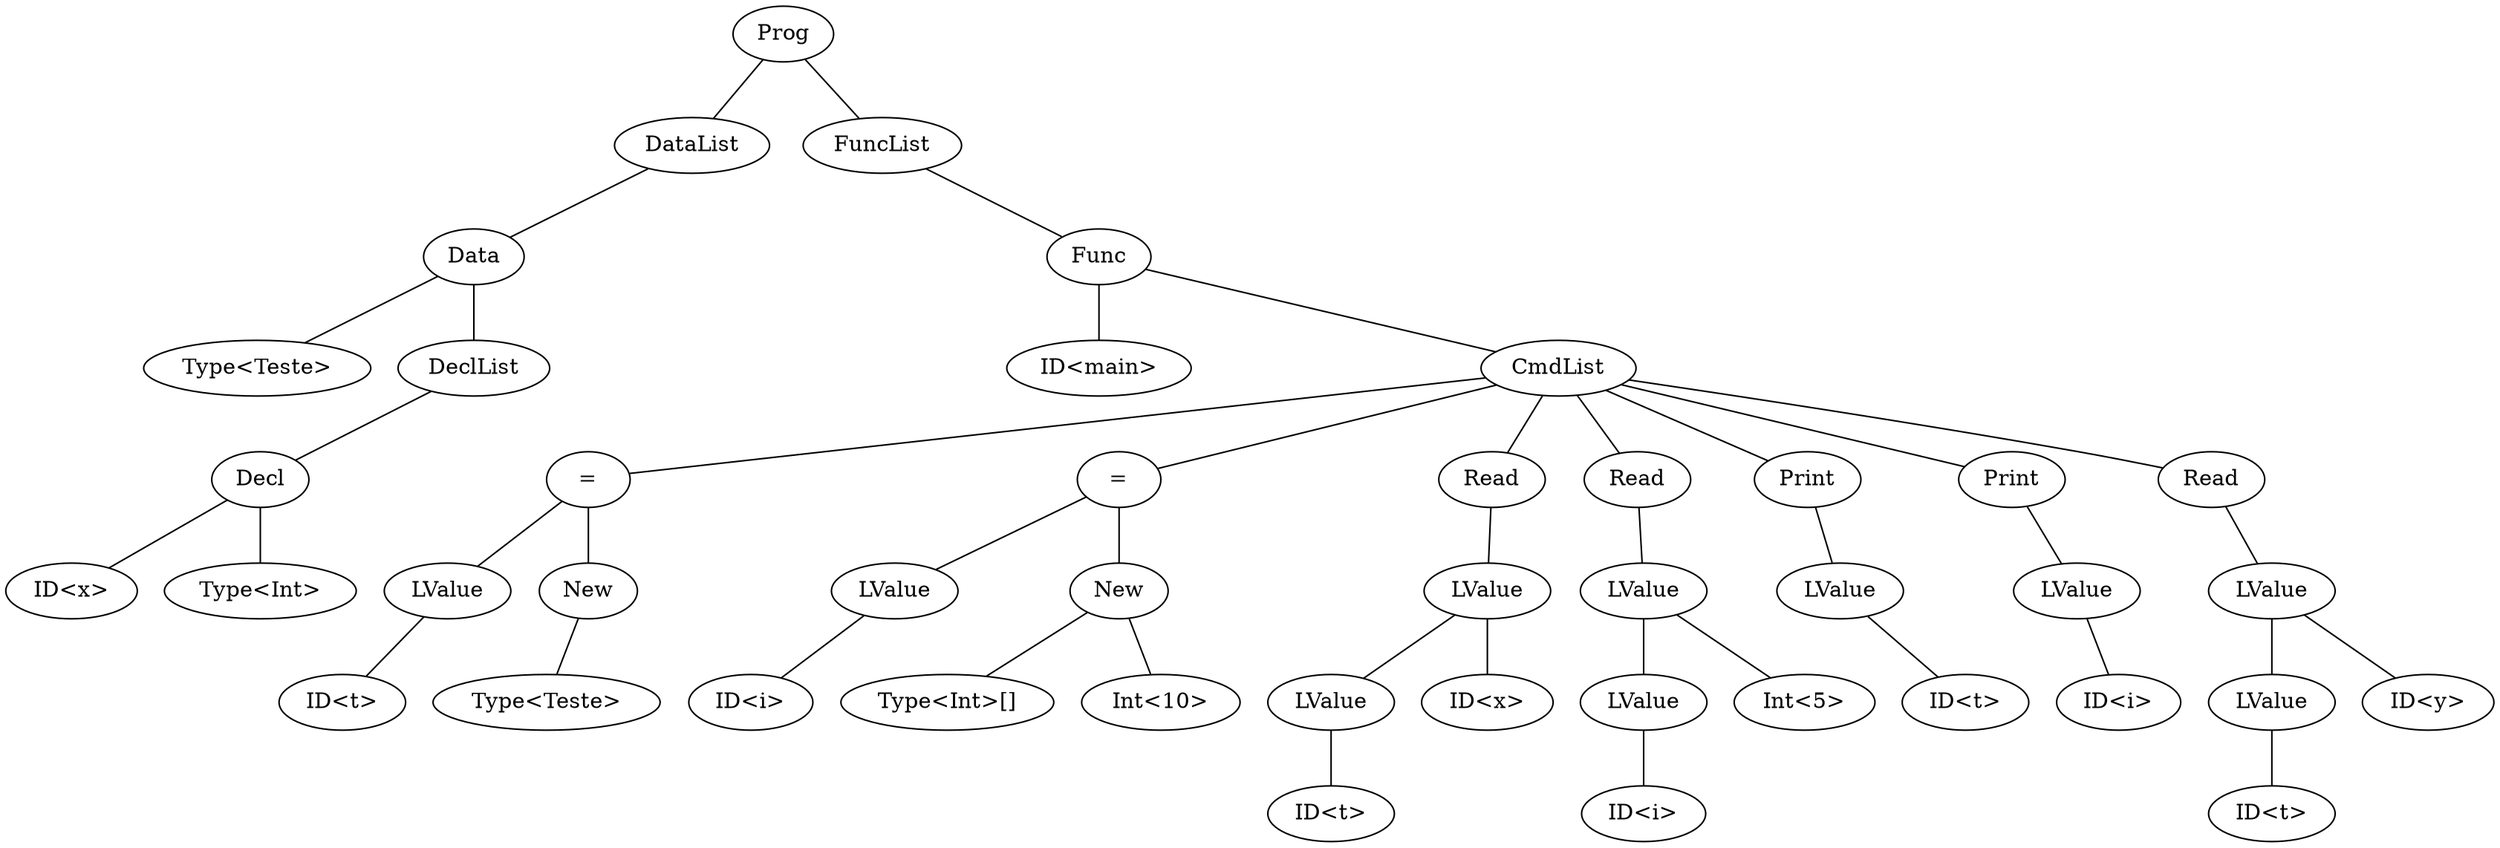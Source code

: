 graph program {
44 [label=Prog]
44--6
6 [label=DataList]
6--5
5 [label= "Data"]
5--4
4 [label="Type<Teste>"]
5--3
3 [label=DeclList]
3--2
2 [label="Decl"]
2--1
1 [label="ID<x>"]
2--0
0 [label="Type<Int>"]
44--43
43 [label=FuncList]
43--42
42 [label="Func"]
42--41
41 [label="ID<main>"]
42--13
13 [label=CmdList]
13--12
12 [label= "="]
12--9
9 [label="LValue"]
9--8
8 [label="ID<t>"]
12--11
11 [label= "New"]
11--10
10 [label="Type<Teste>"]
13--19
19 [label= "="]
19--15
15 [label="LValue"]
15--14
14 [label="ID<i>"]
19--18
18 [label= "New"]
18--16
16 [label="Type<Int>[]"]
18--17
17 [label="Int<10>"]
13--24
24 [label="Read"]
24--23
23 [label="LValue"]
23--21
21 [label="LValue"]
21--20
20 [label="ID<t>"]
23--22
22 [label="ID<x>"]
13--29
29 [label="Read"]
29--28
28 [label="LValue"]
28--26
26 [label="LValue"]
26--25
25 [label="ID<i>"]
28--27
27 [label="Int<5>"]
13--32
32 [label="Print"]
32--31
31 [label="LValue"]
31--30
30 [label="ID<t>"]
13--35
35 [label="Print"]
35--34
34 [label="LValue"]
34--33
33 [label="ID<i>"]
13--40
40 [label="Read"]
40--39
39 [label="LValue"]
39--37
37 [label="LValue"]
37--36
36 [label="ID<t>"]
39--38
38 [label="ID<y>"]
}
